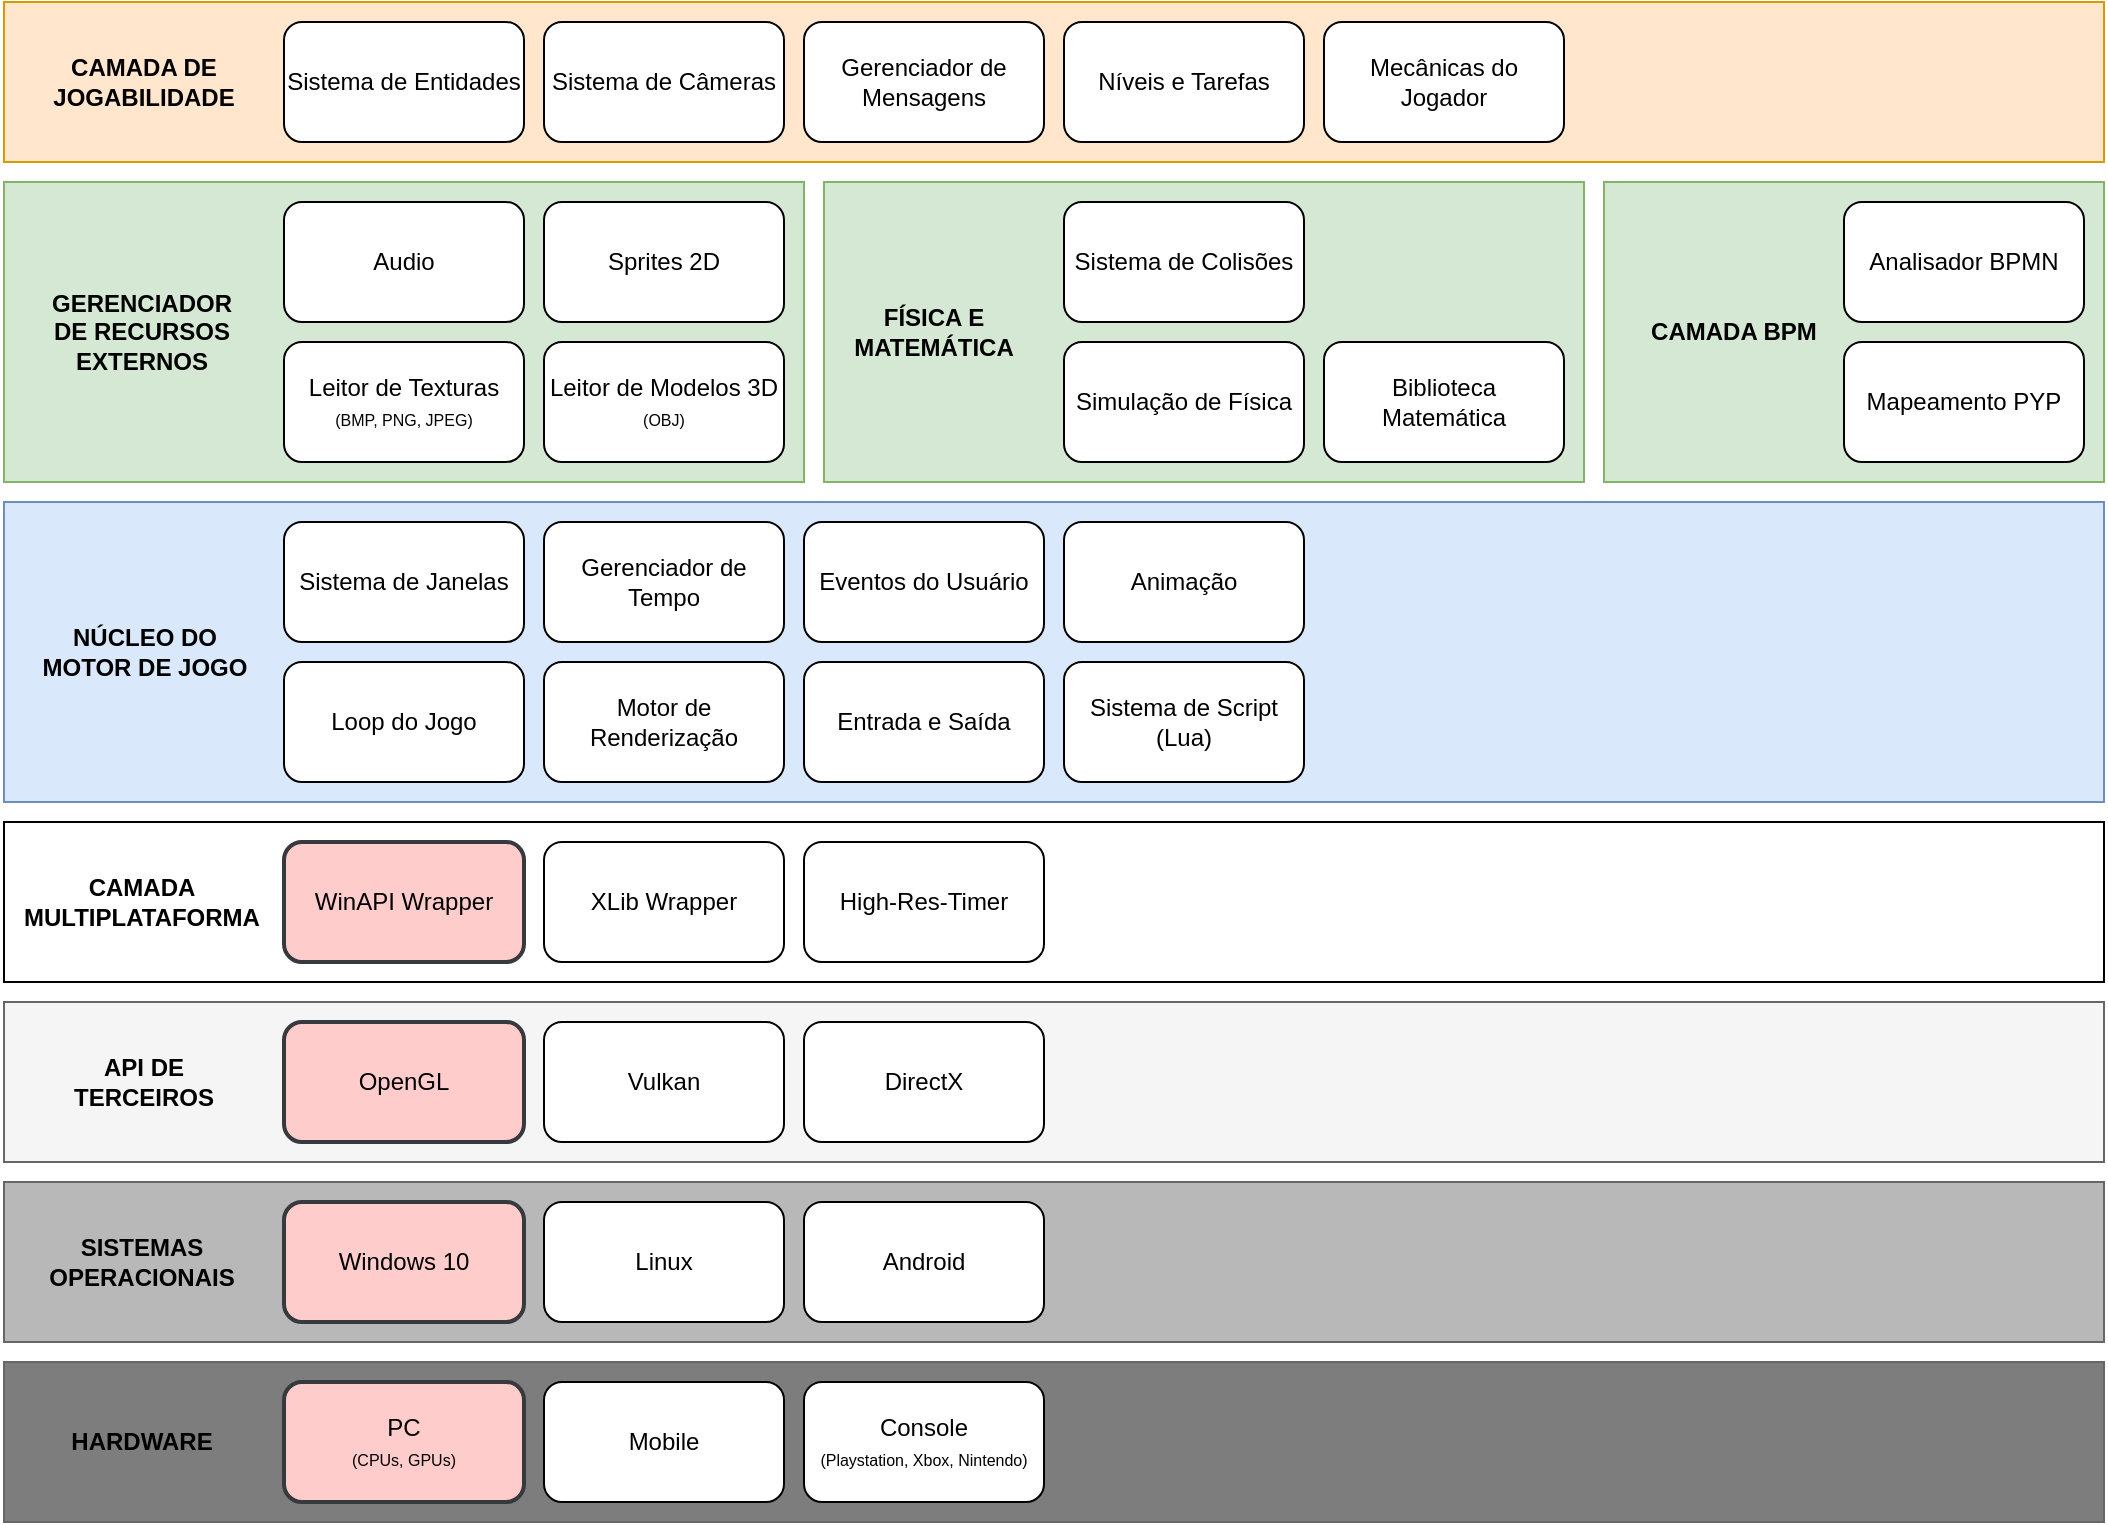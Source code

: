 <mxfile version="12.9.10" type="device"><diagram id="8qmKmh8tyz2Lqu6rxkI8" name="Page-1"><mxGraphModel dx="1673" dy="2085" grid="1" gridSize="10" guides="1" tooltips="1" connect="1" arrows="1" fold="1" page="1" pageScale="1" pageWidth="827" pageHeight="1169" math="0" shadow="0"><root><mxCell id="0"/><mxCell id="1" parent="0"/><mxCell id="sgw5y_TxvcAAJQyScplk-44" value="" style="rounded=0;whiteSpace=wrap;html=1;fillColor=#d5e8d4;strokeColor=#82b366;" vertex="1" parent="1"><mxGeometry x="490" y="-150" width="380" height="150" as="geometry"/></mxCell><mxCell id="sgw5y_TxvcAAJQyScplk-6" value="" style="rounded=0;whiteSpace=wrap;html=1;fillColor=#B8B8B8;strokeColor=#666666;fontColor=#333333;" vertex="1" parent="1"><mxGeometry x="80" y="350" width="1050" height="80" as="geometry"/></mxCell><mxCell id="sgw5y_TxvcAAJQyScplk-1" value="" style="rounded=0;whiteSpace=wrap;html=1;fillColor=#7D7D7D;strokeColor=#666666;fontColor=#333333;" vertex="1" parent="1"><mxGeometry x="80" y="440" width="1050" height="80" as="geometry"/></mxCell><mxCell id="sgw5y_TxvcAAJQyScplk-2" value="PC&lt;br&gt;&lt;font style=&quot;font-size: 8px&quot;&gt;(CPUs, GPUs)&lt;/font&gt;" style="rounded=1;whiteSpace=wrap;html=1;strokeWidth=2;fillColor=#ffcccc;strokeColor=#36393d;" vertex="1" parent="1"><mxGeometry x="220" y="450" width="120" height="60" as="geometry"/></mxCell><mxCell id="sgw5y_TxvcAAJQyScplk-3" value="Mobile" style="rounded=1;whiteSpace=wrap;html=1;" vertex="1" parent="1"><mxGeometry x="350" y="450" width="120" height="60" as="geometry"/></mxCell><mxCell id="sgw5y_TxvcAAJQyScplk-4" value="Console&lt;br&gt;&lt;font style=&quot;font-size: 8px&quot;&gt;(Playstation, Xbox, Nintendo)&lt;/font&gt;" style="rounded=1;whiteSpace=wrap;html=1;" vertex="1" parent="1"><mxGeometry x="480" y="450" width="120" height="60" as="geometry"/></mxCell><mxCell id="sgw5y_TxvcAAJQyScplk-5" value="&lt;b&gt;HARDWARE&lt;/b&gt;" style="text;html=1;strokeColor=none;fillColor=none;align=center;verticalAlign=middle;whiteSpace=wrap;rounded=0;" vertex="1" parent="1"><mxGeometry x="115" y="470" width="67.5" height="20" as="geometry"/></mxCell><mxCell id="sgw5y_TxvcAAJQyScplk-7" value="SISTEMAS OPERACIONAIS" style="text;html=1;strokeColor=none;fillColor=none;align=center;verticalAlign=middle;whiteSpace=wrap;rounded=0;fontStyle=1" vertex="1" parent="1"><mxGeometry x="103.75" y="380" width="90" height="20" as="geometry"/></mxCell><mxCell id="sgw5y_TxvcAAJQyScplk-8" value="Windows 10" style="rounded=1;whiteSpace=wrap;html=1;strokeWidth=2;fillColor=#ffcccc;strokeColor=#36393d;" vertex="1" parent="1"><mxGeometry x="220" y="360" width="120" height="60" as="geometry"/></mxCell><mxCell id="sgw5y_TxvcAAJQyScplk-9" value="Linux" style="rounded=1;whiteSpace=wrap;html=1;strokeWidth=1;" vertex="1" parent="1"><mxGeometry x="350" y="360" width="120" height="60" as="geometry"/></mxCell><mxCell id="sgw5y_TxvcAAJQyScplk-10" value="Android" style="rounded=1;whiteSpace=wrap;html=1;strokeWidth=1;" vertex="1" parent="1"><mxGeometry x="480" y="360" width="120" height="60" as="geometry"/></mxCell><mxCell id="sgw5y_TxvcAAJQyScplk-11" value="" style="rounded=0;whiteSpace=wrap;html=1;fillColor=#f5f5f5;strokeColor=#666666;fontColor=#333333;" vertex="1" parent="1"><mxGeometry x="80" y="260" width="1050" height="80" as="geometry"/></mxCell><mxCell id="sgw5y_TxvcAAJQyScplk-12" value="&lt;b&gt;API DE TERCEIROS&lt;/b&gt;" style="text;html=1;strokeColor=none;fillColor=none;align=center;verticalAlign=middle;whiteSpace=wrap;rounded=0;" vertex="1" parent="1"><mxGeometry x="115" y="290" width="70" height="20" as="geometry"/></mxCell><mxCell id="sgw5y_TxvcAAJQyScplk-13" value="OpenGL" style="rounded=1;whiteSpace=wrap;html=1;strokeWidth=2;fillColor=#ffcccc;strokeColor=#36393d;" vertex="1" parent="1"><mxGeometry x="220" y="270" width="120" height="60" as="geometry"/></mxCell><mxCell id="sgw5y_TxvcAAJQyScplk-14" value="DirectX" style="rounded=1;whiteSpace=wrap;html=1;strokeWidth=1;" vertex="1" parent="1"><mxGeometry x="480" y="270" width="120" height="60" as="geometry"/></mxCell><mxCell id="sgw5y_TxvcAAJQyScplk-15" value="Vulkan" style="rounded=1;whiteSpace=wrap;html=1;strokeWidth=1;" vertex="1" parent="1"><mxGeometry x="350" y="270" width="120" height="60" as="geometry"/></mxCell><mxCell id="sgw5y_TxvcAAJQyScplk-16" value="" style="rounded=0;whiteSpace=wrap;html=1;" vertex="1" parent="1"><mxGeometry x="80" y="170" width="1050" height="80" as="geometry"/></mxCell><mxCell id="sgw5y_TxvcAAJQyScplk-17" value="CAMADA MULTIPLATAFORMA" style="text;html=1;strokeColor=none;fillColor=none;align=center;verticalAlign=middle;whiteSpace=wrap;rounded=0;fontStyle=1" vertex="1" parent="1"><mxGeometry x="88.75" y="200" width="120" height="20" as="geometry"/></mxCell><mxCell id="sgw5y_TxvcAAJQyScplk-19" value="WinAPI Wrapper" style="rounded=1;whiteSpace=wrap;html=1;strokeWidth=2;fillColor=#ffcccc;strokeColor=#36393d;" vertex="1" parent="1"><mxGeometry x="220" y="180" width="120" height="60" as="geometry"/></mxCell><mxCell id="sgw5y_TxvcAAJQyScplk-20" value="XLib Wrapper" style="rounded=1;whiteSpace=wrap;html=1;strokeWidth=1;" vertex="1" parent="1"><mxGeometry x="350" y="180" width="120" height="60" as="geometry"/></mxCell><mxCell id="sgw5y_TxvcAAJQyScplk-21" value="High-Res-Timer" style="rounded=1;whiteSpace=wrap;html=1;strokeWidth=1;" vertex="1" parent="1"><mxGeometry x="480" y="180" width="120" height="60" as="geometry"/></mxCell><mxCell id="sgw5y_TxvcAAJQyScplk-22" value="" style="rounded=0;whiteSpace=wrap;html=1;fillColor=#dae8fc;strokeColor=#6c8ebf;" vertex="1" parent="1"><mxGeometry x="80" y="10" width="1050" height="150" as="geometry"/></mxCell><mxCell id="sgw5y_TxvcAAJQyScplk-23" value="NÚCLEO DO MOTOR DE JOGO" style="text;html=1;strokeColor=none;fillColor=none;align=center;verticalAlign=middle;whiteSpace=wrap;rounded=0;fontStyle=1" vertex="1" parent="1"><mxGeometry x="97.5" y="75" width="105" height="20" as="geometry"/></mxCell><mxCell id="sgw5y_TxvcAAJQyScplk-24" value="Sistema de Janelas" style="rounded=1;whiteSpace=wrap;html=1;strokeWidth=1;" vertex="1" parent="1"><mxGeometry x="220" y="20" width="120" height="60" as="geometry"/></mxCell><mxCell id="sgw5y_TxvcAAJQyScplk-25" value="Loop do Jogo" style="rounded=1;whiteSpace=wrap;html=1;strokeWidth=1;" vertex="1" parent="1"><mxGeometry x="220" y="90" width="120" height="60" as="geometry"/></mxCell><mxCell id="sgw5y_TxvcAAJQyScplk-26" value="Gerenciador de Tempo" style="rounded=1;whiteSpace=wrap;html=1;strokeWidth=1;" vertex="1" parent="1"><mxGeometry x="350" y="20" width="120" height="60" as="geometry"/></mxCell><mxCell id="sgw5y_TxvcAAJQyScplk-29" value="Motor de Renderização" style="rounded=1;whiteSpace=wrap;html=1;strokeWidth=1;" vertex="1" parent="1"><mxGeometry x="350" y="90" width="120" height="60" as="geometry"/></mxCell><mxCell id="sgw5y_TxvcAAJQyScplk-30" value="Entrada e Saída" style="rounded=1;whiteSpace=wrap;html=1;strokeWidth=1;" vertex="1" parent="1"><mxGeometry x="480" y="90" width="120" height="60" as="geometry"/></mxCell><mxCell id="sgw5y_TxvcAAJQyScplk-31" value="Eventos do Usuário" style="rounded=1;whiteSpace=wrap;html=1;strokeWidth=1;" vertex="1" parent="1"><mxGeometry x="480" y="20" width="120" height="60" as="geometry"/></mxCell><mxCell id="sgw5y_TxvcAAJQyScplk-34" value="Sistema de Script&lt;br&gt;(Lua)" style="rounded=1;whiteSpace=wrap;html=1;strokeWidth=1;" vertex="1" parent="1"><mxGeometry x="610" y="90" width="120" height="60" as="geometry"/></mxCell><mxCell id="sgw5y_TxvcAAJQyScplk-38" value="" style="rounded=0;whiteSpace=wrap;html=1;fillColor=#d5e8d4;strokeColor=#82b366;" vertex="1" parent="1"><mxGeometry x="80" y="-150" width="400" height="150" as="geometry"/></mxCell><mxCell id="sgw5y_TxvcAAJQyScplk-39" value="GERENCIADOR&lt;br&gt;DE RECURSOS EXTERNOS" style="text;html=1;strokeColor=none;fillColor=none;align=center;verticalAlign=middle;whiteSpace=wrap;rounded=0;fontStyle=1" vertex="1" parent="1"><mxGeometry x="78.75" y="-85" width="140" height="20" as="geometry"/></mxCell><mxCell id="sgw5y_TxvcAAJQyScplk-40" value="Leitor de Texturas&lt;br&gt;&lt;font style=&quot;font-size: 8px&quot;&gt;(BMP, PNG, JPEG)&lt;/font&gt;" style="rounded=1;whiteSpace=wrap;html=1;strokeWidth=1;" vertex="1" parent="1"><mxGeometry x="220" y="-70" width="120" height="60" as="geometry"/></mxCell><mxCell id="sgw5y_TxvcAAJQyScplk-42" value="Leitor de Modelos 3D&lt;br&gt;&lt;font style=&quot;font-size: 8px&quot;&gt;(OBJ)&lt;/font&gt;" style="rounded=1;whiteSpace=wrap;html=1;strokeWidth=1;" vertex="1" parent="1"><mxGeometry x="350" y="-70" width="120" height="60" as="geometry"/></mxCell><mxCell id="sgw5y_TxvcAAJQyScplk-43" value="Audio" style="rounded=1;whiteSpace=wrap;html=1;strokeWidth=1;" vertex="1" parent="1"><mxGeometry x="220" y="-140" width="120" height="60" as="geometry"/></mxCell><mxCell id="sgw5y_TxvcAAJQyScplk-45" value="FÍSICA E MATEMÁTICA" style="text;html=1;strokeColor=none;fillColor=none;align=center;verticalAlign=middle;whiteSpace=wrap;rounded=0;fontStyle=1" vertex="1" parent="1"><mxGeometry x="500" y="-85" width="90" height="20" as="geometry"/></mxCell><mxCell id="sgw5y_TxvcAAJQyScplk-48" value="Sistema de Colisões" style="rounded=1;whiteSpace=wrap;html=1;strokeWidth=1;" vertex="1" parent="1"><mxGeometry x="610" y="-140" width="120" height="60" as="geometry"/></mxCell><mxCell id="sgw5y_TxvcAAJQyScplk-49" value="Simulação de Física" style="rounded=1;whiteSpace=wrap;html=1;strokeWidth=1;" vertex="1" parent="1"><mxGeometry x="610" y="-70" width="120" height="60" as="geometry"/></mxCell><mxCell id="sgw5y_TxvcAAJQyScplk-50" value="Biblioteca&lt;br&gt;Matemática" style="rounded=1;whiteSpace=wrap;html=1;strokeWidth=1;" vertex="1" parent="1"><mxGeometry x="740" y="-70" width="120" height="60" as="geometry"/></mxCell><mxCell id="sgw5y_TxvcAAJQyScplk-52" value="" style="rounded=0;whiteSpace=wrap;html=1;fillColor=#d5e8d4;strokeColor=#82b366;" vertex="1" parent="1"><mxGeometry x="880" y="-150" width="250" height="150" as="geometry"/></mxCell><mxCell id="sgw5y_TxvcAAJQyScplk-53" value="CAMADA BPM" style="text;html=1;strokeColor=none;fillColor=none;align=center;verticalAlign=middle;whiteSpace=wrap;rounded=0;fontStyle=1" vertex="1" parent="1"><mxGeometry x="900" y="-85" width="90" height="20" as="geometry"/></mxCell><mxCell id="sgw5y_TxvcAAJQyScplk-55" value="Mapeamento PYP" style="rounded=1;whiteSpace=wrap;html=1;strokeWidth=1;" vertex="1" parent="1"><mxGeometry x="1000" y="-70" width="120" height="60" as="geometry"/></mxCell><mxCell id="sgw5y_TxvcAAJQyScplk-56" value="Analisador BPMN" style="rounded=1;whiteSpace=wrap;html=1;strokeWidth=1;" vertex="1" parent="1"><mxGeometry x="1000" y="-140" width="120" height="60" as="geometry"/></mxCell><mxCell id="sgw5y_TxvcAAJQyScplk-59" value="" style="rounded=0;whiteSpace=wrap;html=1;fillColor=#ffe6cc;strokeColor=#d79b00;" vertex="1" parent="1"><mxGeometry x="80" y="-240" width="1050" height="80" as="geometry"/></mxCell><mxCell id="sgw5y_TxvcAAJQyScplk-60" value="CAMADA DE JOGABILIDADE" style="text;html=1;strokeColor=none;fillColor=none;align=center;verticalAlign=middle;whiteSpace=wrap;rounded=0;fontStyle=1" vertex="1" parent="1"><mxGeometry x="100" y="-210" width="100" height="20" as="geometry"/></mxCell><mxCell id="sgw5y_TxvcAAJQyScplk-61" value="Sistema de Entidades" style="rounded=1;whiteSpace=wrap;html=1;strokeWidth=1;" vertex="1" parent="1"><mxGeometry x="220" y="-230" width="120" height="60" as="geometry"/></mxCell><mxCell id="sgw5y_TxvcAAJQyScplk-62" value="Sprites 2D" style="rounded=1;whiteSpace=wrap;html=1;strokeWidth=1;" vertex="1" parent="1"><mxGeometry x="350" y="-140" width="120" height="60" as="geometry"/></mxCell><mxCell id="sgw5y_TxvcAAJQyScplk-63" value="Mecânicas do Jogador" style="rounded=1;whiteSpace=wrap;html=1;strokeWidth=1;" vertex="1" parent="1"><mxGeometry x="740" y="-230" width="120" height="60" as="geometry"/></mxCell><mxCell id="sgw5y_TxvcAAJQyScplk-64" value="Sistema de Câmeras" style="rounded=1;whiteSpace=wrap;html=1;strokeWidth=1;fillColor=#FFFFFF;" vertex="1" parent="1"><mxGeometry x="350" y="-230" width="120" height="60" as="geometry"/></mxCell><mxCell id="sgw5y_TxvcAAJQyScplk-65" value="Níveis e Tarefas" style="rounded=1;whiteSpace=wrap;html=1;strokeWidth=1;fillColor=#FFFFFF;" vertex="1" parent="1"><mxGeometry x="610" y="-230" width="120" height="60" as="geometry"/></mxCell><mxCell id="sgw5y_TxvcAAJQyScplk-66" value="Gerenciador de Mensagens" style="rounded=1;whiteSpace=wrap;html=1;strokeWidth=1;fillColor=#FFFFFF;" vertex="1" parent="1"><mxGeometry x="480" y="-230" width="120" height="60" as="geometry"/></mxCell><mxCell id="sgw5y_TxvcAAJQyScplk-82" value="Animação" style="rounded=1;whiteSpace=wrap;html=1;strokeWidth=1;fillColor=#FFFFFF;" vertex="1" parent="1"><mxGeometry x="610" y="20" width="120" height="60" as="geometry"/></mxCell></root></mxGraphModel></diagram></mxfile>
